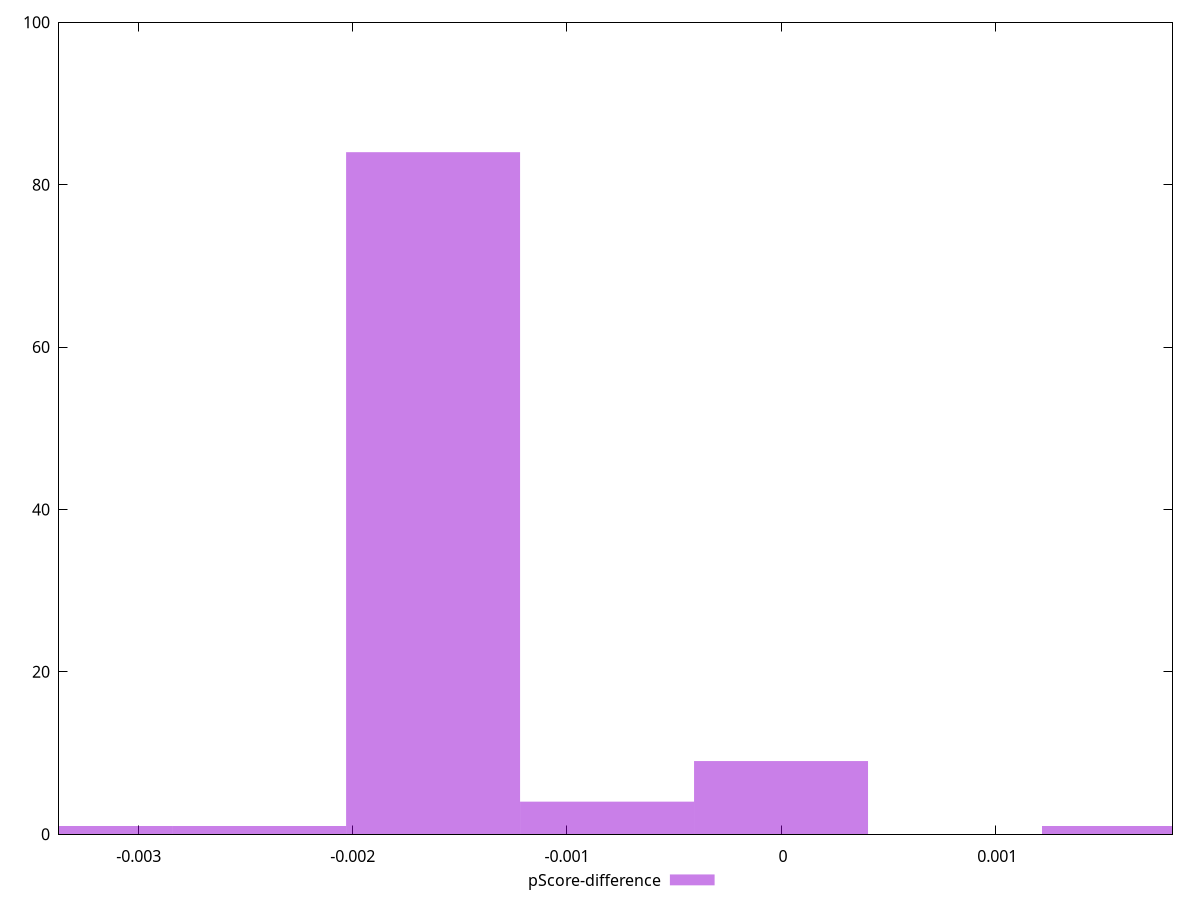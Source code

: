 reset

$pScoreDifference <<EOF
0.0016250512521421663 1
-0.0032501025042843325 1
-0.0016250512521421663 84
0 9
-0.0008125256260710831 4
-0.0024375768782132494 1
EOF

set key outside below
set boxwidth 0.0008125256260710831
set xrange [-0.003372157151349753:0.0018282531217840292]
set yrange [0:100]
set trange [0:100]
set style fill transparent solid 0.5 noborder
set terminal svg size 640, 490 enhanced background rgb 'white'
set output "report_00026_2021-02-22T21:38:55.199Z/first-cpu-idle/samples/pages+cached+noadtech+nomedia+nocss/pScore-difference/histogram.svg"

plot $pScoreDifference title "pScore-difference" with boxes

reset
